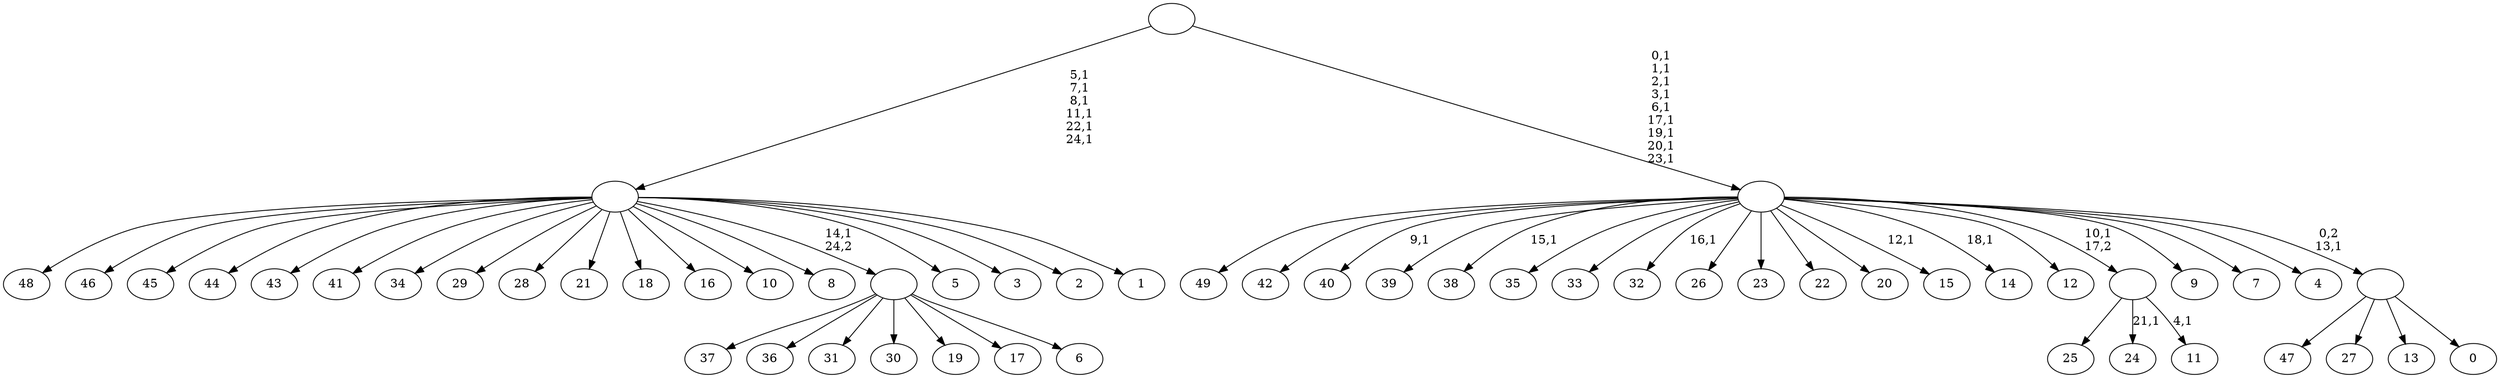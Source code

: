 digraph T {
	75 [label="49"]
	74 [label="48"]
	73 [label="47"]
	72 [label="46"]
	71 [label="45"]
	70 [label="44"]
	69 [label="43"]
	68 [label="42"]
	67 [label="41"]
	66 [label="40"]
	64 [label="39"]
	63 [label="38"]
	61 [label="37"]
	60 [label="36"]
	59 [label="35"]
	58 [label="34"]
	57 [label="33"]
	56 [label="32"]
	54 [label="31"]
	53 [label="30"]
	52 [label="29"]
	51 [label="28"]
	50 [label="27"]
	49 [label="26"]
	48 [label="25"]
	47 [label="24"]
	45 [label="23"]
	44 [label="22"]
	43 [label="21"]
	42 [label="20"]
	41 [label="19"]
	40 [label="18"]
	39 [label="17"]
	38 [label="16"]
	37 [label="15"]
	35 [label="14"]
	33 [label="13"]
	32 [label="12"]
	31 [label="11"]
	29 [label=""]
	28 [label="10"]
	27 [label="9"]
	26 [label="8"]
	25 [label="7"]
	24 [label="6"]
	23 [label=""]
	22 [label="5"]
	21 [label="4"]
	20 [label="3"]
	19 [label="2"]
	18 [label="1"]
	17 [label=""]
	11 [label="0"]
	10 [label=""]
	9 [label=""]
	0 [label=""]
	29 -> 31 [label="4,1"]
	29 -> 47 [label="21,1"]
	29 -> 48 [label=""]
	23 -> 61 [label=""]
	23 -> 60 [label=""]
	23 -> 54 [label=""]
	23 -> 53 [label=""]
	23 -> 41 [label=""]
	23 -> 39 [label=""]
	23 -> 24 [label=""]
	17 -> 74 [label=""]
	17 -> 72 [label=""]
	17 -> 71 [label=""]
	17 -> 70 [label=""]
	17 -> 69 [label=""]
	17 -> 67 [label=""]
	17 -> 58 [label=""]
	17 -> 52 [label=""]
	17 -> 51 [label=""]
	17 -> 43 [label=""]
	17 -> 40 [label=""]
	17 -> 38 [label=""]
	17 -> 28 [label=""]
	17 -> 26 [label=""]
	17 -> 23 [label="14,1\n24,2"]
	17 -> 22 [label=""]
	17 -> 20 [label=""]
	17 -> 19 [label=""]
	17 -> 18 [label=""]
	10 -> 73 [label=""]
	10 -> 50 [label=""]
	10 -> 33 [label=""]
	10 -> 11 [label=""]
	9 -> 35 [label="18,1"]
	9 -> 37 [label="12,1"]
	9 -> 56 [label="16,1"]
	9 -> 63 [label="15,1"]
	9 -> 66 [label="9,1"]
	9 -> 75 [label=""]
	9 -> 68 [label=""]
	9 -> 64 [label=""]
	9 -> 59 [label=""]
	9 -> 57 [label=""]
	9 -> 49 [label=""]
	9 -> 45 [label=""]
	9 -> 44 [label=""]
	9 -> 42 [label=""]
	9 -> 32 [label=""]
	9 -> 29 [label="10,1\n17,2"]
	9 -> 27 [label=""]
	9 -> 25 [label=""]
	9 -> 21 [label=""]
	9 -> 10 [label="0,2\n13,1"]
	0 -> 9 [label="0,1\n1,1\n2,1\n3,1\n6,1\n17,1\n19,1\n20,1\n23,1"]
	0 -> 17 [label="5,1\n7,1\n8,1\n11,1\n22,1\n24,1"]
}
